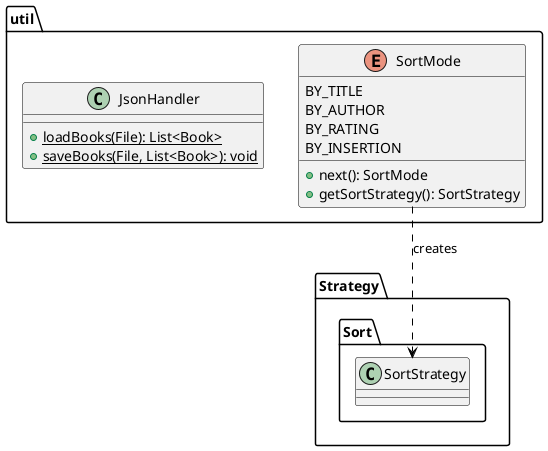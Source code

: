 @startuml Util Diagram

skinparam class {
    BackgroundColor<<Utility>> LightGray
    BorderColor Black
    ArrowColor Black
}

package "util" {
    enum SortMode {
        BY_TITLE
        BY_AUTHOR
        BY_RATING
        BY_INSERTION
        + next(): SortMode
        + getSortStrategy(): SortStrategy
    }

    class JsonHandler {
        + {static} loadBooks(File): List<Book>
        + {static} saveBooks(File, List<Book>): void
    }
}

package "Strategy.Sort" {
    class SortStrategy {
    }

}


' Relazioni
SortMode ..>  SortStrategy : creates

@enduml
